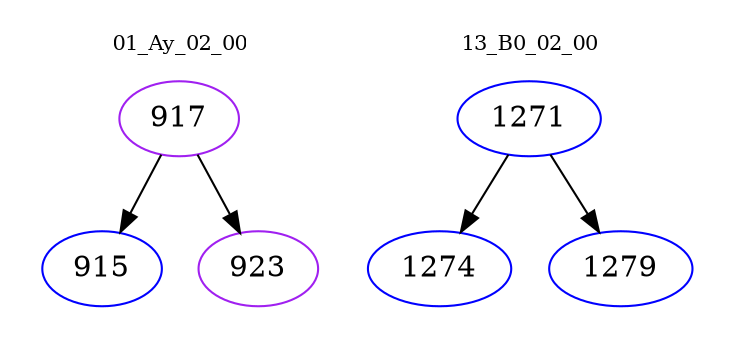 digraph{
subgraph cluster_0 {
color = white
label = "01_Ay_02_00";
fontsize=10;
T0_917 [label="917", color="purple"]
T0_917 -> T0_915 [color="black"]
T0_915 [label="915", color="blue"]
T0_917 -> T0_923 [color="black"]
T0_923 [label="923", color="purple"]
}
subgraph cluster_1 {
color = white
label = "13_B0_02_00";
fontsize=10;
T1_1271 [label="1271", color="blue"]
T1_1271 -> T1_1274 [color="black"]
T1_1274 [label="1274", color="blue"]
T1_1271 -> T1_1279 [color="black"]
T1_1279 [label="1279", color="blue"]
}
}
